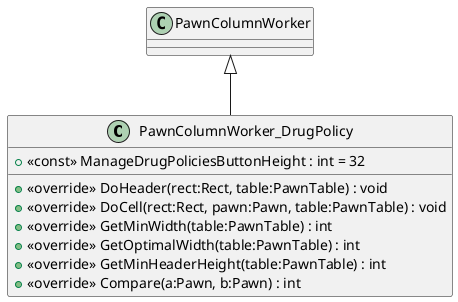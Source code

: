 @startuml
class PawnColumnWorker_DrugPolicy {
    + <<const>> ManageDrugPoliciesButtonHeight : int = 32
    + <<override>> DoHeader(rect:Rect, table:PawnTable) : void
    + <<override>> DoCell(rect:Rect, pawn:Pawn, table:PawnTable) : void
    + <<override>> GetMinWidth(table:PawnTable) : int
    + <<override>> GetOptimalWidth(table:PawnTable) : int
    + <<override>> GetMinHeaderHeight(table:PawnTable) : int
    + <<override>> Compare(a:Pawn, b:Pawn) : int
}
PawnColumnWorker <|-- PawnColumnWorker_DrugPolicy
@enduml
